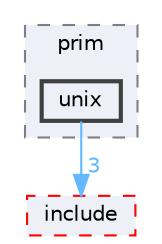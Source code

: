 digraph "runtime/EASTL/packages/mimalloc/src/prim/unix"
{
 // LATEX_PDF_SIZE
  bgcolor="transparent";
  edge [fontname=Helvetica,fontsize=10,labelfontname=Helvetica,labelfontsize=10];
  node [fontname=Helvetica,fontsize=10,shape=box,height=0.2,width=0.4];
  compound=true
  subgraph clusterdir_d64908bae465b754afd79e51ffb7c7ab {
    graph [ bgcolor="#edf0f7", pencolor="grey50", label="prim", fontname=Helvetica,fontsize=10 style="filled,dashed", URL="dir_d64908bae465b754afd79e51ffb7c7ab.html",tooltip=""]
  dir_71a46e8df1b69f943c13008ac86ce1ec [label="unix", fillcolor="#edf0f7", color="grey25", style="filled,bold", URL="dir_71a46e8df1b69f943c13008ac86ce1ec.html",tooltip=""];
  }
  dir_a8c403b256360842043cc117c4dd8b14 [label="include", fillcolor="#edf0f7", color="red", style="filled,dashed", URL="dir_a8c403b256360842043cc117c4dd8b14.html",tooltip=""];
  dir_71a46e8df1b69f943c13008ac86ce1ec->dir_a8c403b256360842043cc117c4dd8b14 [headlabel="3", labeldistance=1.5 headhref="dir_000129_000085.html" href="dir_000129_000085.html" color="steelblue1" fontcolor="steelblue1"];
}
